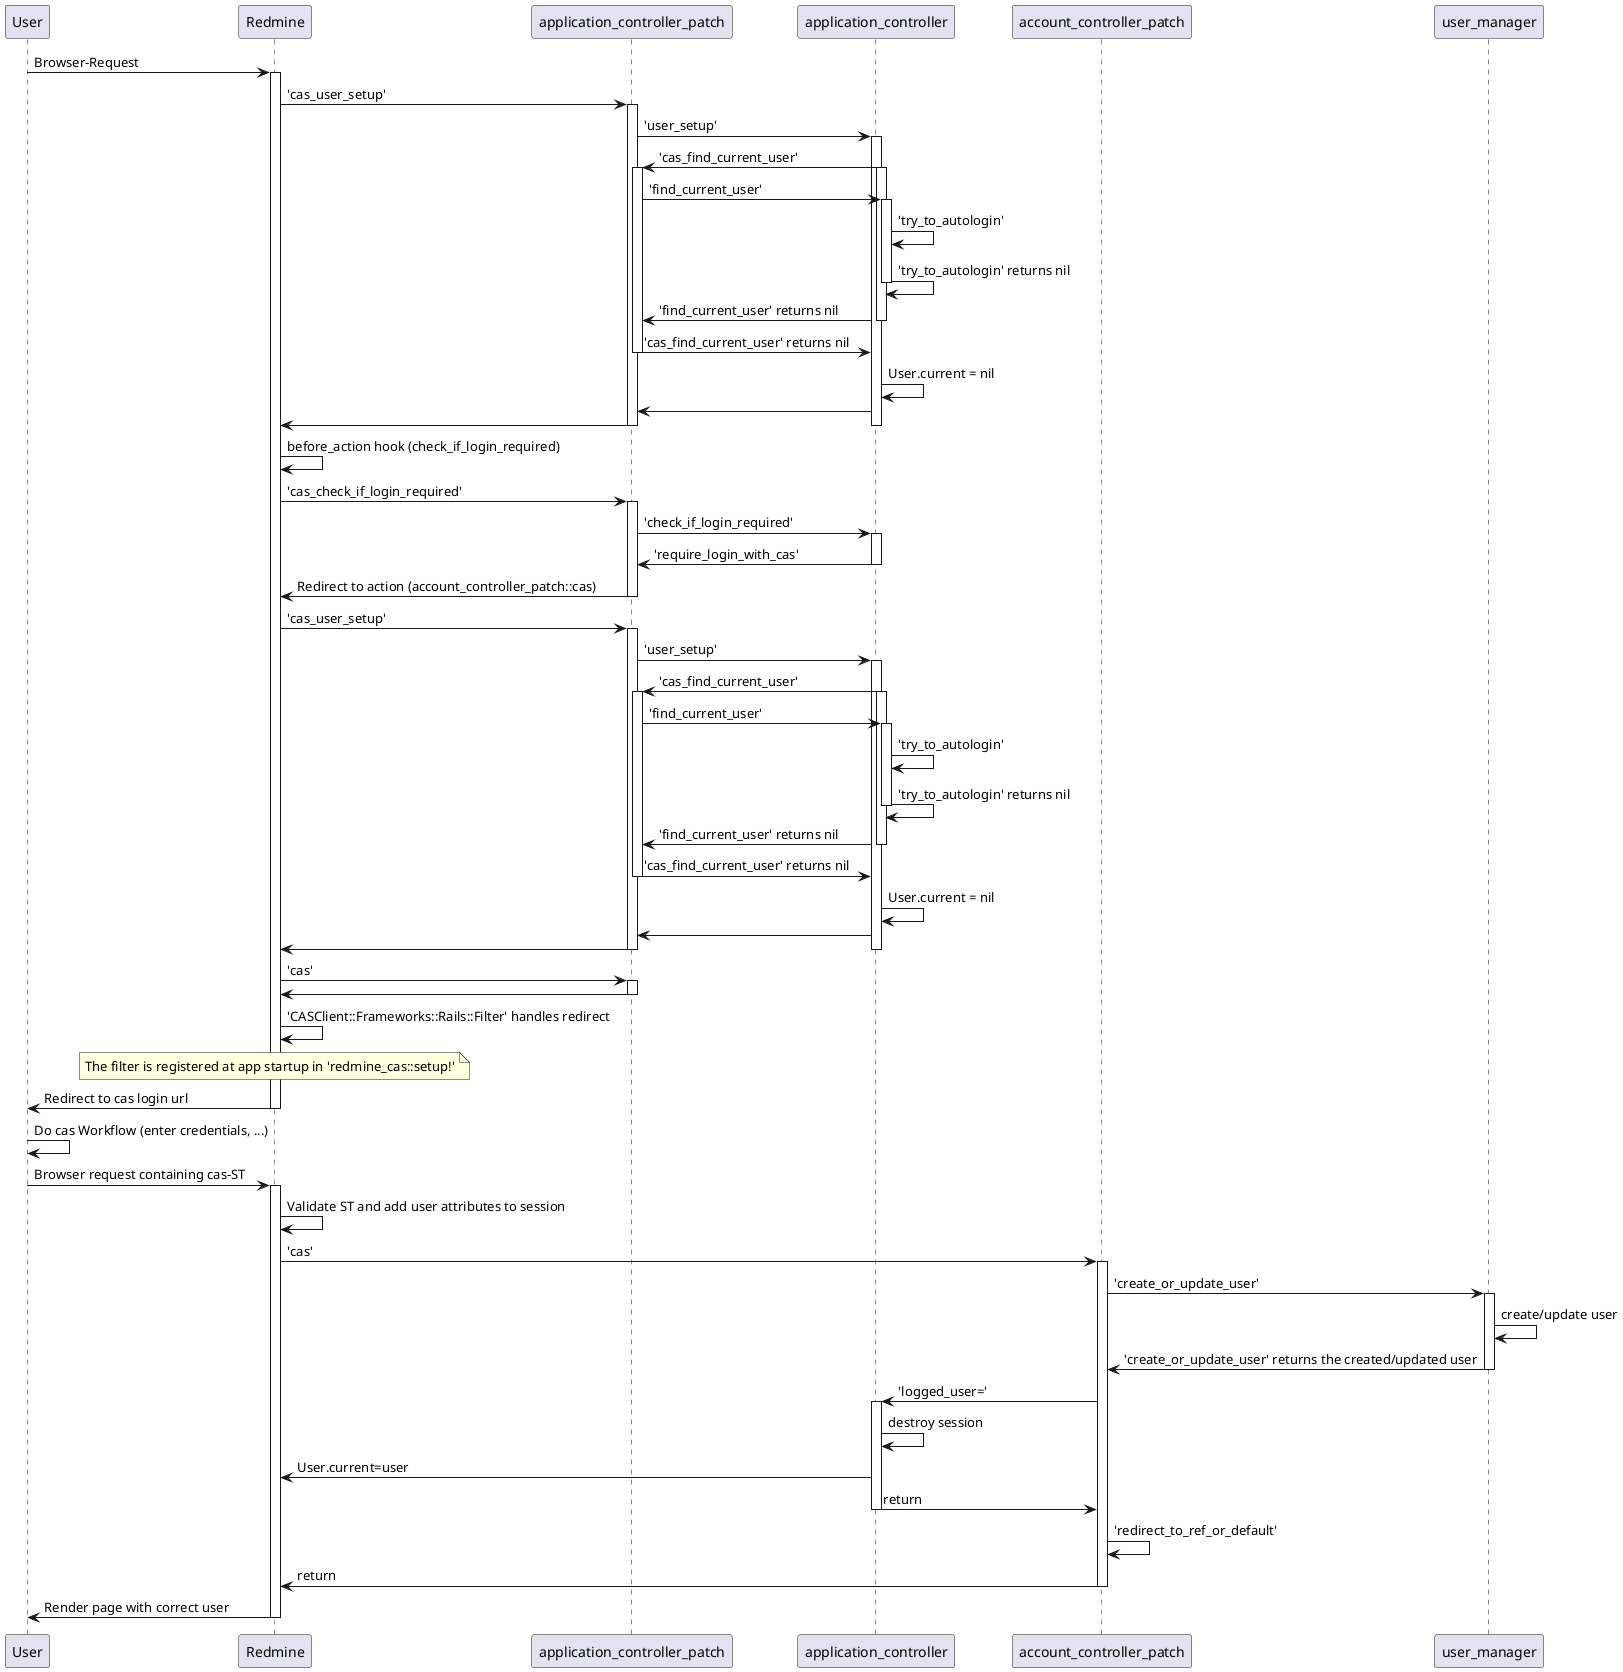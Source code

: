 @startuml
User -> Redmine : Browser-Request
activate Redmine
Redmine -> application_controller_patch : 'cas_user_setup'
activate application_controller_patch
application_controller_patch -> application_controller : 'user_setup'
activate application_controller
application_controller -> application_controller_patch: 'cas_find_current_user'
activate application_controller_patch
activate application_controller
application_controller_patch -> application_controller: 'find_current_user'
activate application_controller
application_controller -> application_controller: 'try_to_autologin'
application_controller -> application_controller: 'try_to_autologin' returns nil
deactivate application_controller
application_controller -> application_controller_patch: 'find_current_user' returns nil
deactivate application_controller
application_controller_patch -> application_controller: 'cas_find_current_user' returns nil
deactivate application_controller_patch
application_controller -> application_controller: User.current = nil
application_controller -> application_controller_patch
application_controller_patch -> Redmine
deactivate application_controller_patch
deactivate application_controller
Redmine -> Redmine: before_action hook (check_if_login_required)
Redmine -> application_controller_patch : 'cas_check_if_login_required'
activate application_controller_patch
application_controller_patch -> application_controller : 'check_if_login_required'
activate application_controller
application_controller -> application_controller_patch: 'require_login_with_cas'
deactivate application_controller
application_controller_patch -> Redmine: Redirect to action (account_controller_patch::cas)
deactivate application_controller_patch
Redmine -> application_controller_patch : 'cas_user_setup'
activate application_controller_patch
application_controller_patch -> application_controller : 'user_setup'
activate application_controller
application_controller -> application_controller_patch: 'cas_find_current_user'
activate application_controller_patch
activate application_controller
application_controller_patch -> application_controller: 'find_current_user'
activate application_controller
application_controller -> application_controller: 'try_to_autologin'
application_controller -> application_controller: 'try_to_autologin' returns nil
deactivate application_controller
application_controller -> application_controller_patch: 'find_current_user' returns nil
deactivate application_controller
application_controller_patch -> application_controller: 'cas_find_current_user' returns nil
deactivate application_controller_patch
application_controller -> application_controller: User.current = nil
application_controller -> application_controller_patch
application_controller_patch -> Redmine
deactivate application_controller_patch
deactivate application_controller
Redmine -> application_controller_patch: 'cas'
activate application_controller_patch
application_controller_patch -> Redmine
deactivate application_controller_patch
Redmine -> Redmine: 'CASClient::Frameworks::Rails::Filter' handles redirect
note over Redmine: The filter is registered at app startup in 'redmine_cas::setup!'
Redmine -> User: Redirect to cas login url
deactivate Redmine
User -> User: Do cas Workflow (enter credentials, ...)
User -> Redmine: Browser request containing cas-ST
activate Redmine
Redmine -> Redmine: Validate ST and add user attributes to session
Redmine -> account_controller_patch: 'cas'
activate account_controller_patch
account_controller_patch -> user_manager: 'create_or_update_user'
activate user_manager
user_manager -> user_manager: create/update user
user_manager -> account_controller_patch: 'create_or_update_user' returns the created/updated user
deactivate user_manager
account_controller_patch -> application_controller: 'logged_user='
activate application_controller
application_controller -> application_controller: destroy session
application_controller -> Redmine: User.current=user
application_controller -> account_controller_patch: return
deactivate application_controller
account_controller_patch -> account_controller_patch: 'redirect_to_ref_or_default'
account_controller_patch -> Redmine: return
deactivate account_controller_patch
Redmine -> User: Render page with correct user
deactivate Redmine
@enduml

/'
EcoSystem plantuml link:
https://ecosystem.cloudogu.com/plantuml/uml/xLTDRzim3BtxLt0dfy2ItGramDQXFo0Vsr5G9JaMeaYU93VelnybErxIn4uS93tbLBSc-SX7yh5UEc5X_1rcWc-a5f31Jsks-CVnJFojXFC9PLw-KIzs9idE5BreMIh9g9T64sQqjqOfOKb9FIimLCge8nK68qxugap_n-fpJ7gZTg86l05O7IZdgcgAogNcX5NM2krZXHVNTbLMvsh7h8PdD9W1HF7sdNX3QEMDCYkfqvi40Oijizg1bYhXucwTE-Re9iWNTEVqp0n3xzsEFlGbOaqQO9X6iEieXBC4x3JYqcBEKxwdDirZ1gyYDrQGu6eq5CQiOSGAmTP4vYIE5B6eNj8A_ZHKhZhYt5-xhWM-VXqQY0PmAtr1a87q1dlGTWeV485vy0QQTeqeOwR25JZAA4Fqfuj7vt667cVeSOOUP-ZJpz3vlRoLmWmjuzIjJ9z_p9-LHCwpxCNIZTWQktPPDgDIuOyNgNmOWO9gheJ3KQW5Ez46qSmRTgCDjIW4vD4UPB1SIOVFWWFr8IzmdbhKF90wt9Re50vAbaKf_9BkvnU6uV0ye2N4FOJA7epXZeLbywbIk_wgFVvWDRaoMnXXXVYU8J0-IQhSLvXC9a-jMrj6yu43jlx0WK0ZbLhgLOWudYzwFtdQCB-faZmOpHU0v07b7C8w8HlUojVA8vjObXFEORCE1gZh01uDJuTXqlKYH8_7PqCrNTKhRmM68iQIgWpfVXJbVVDa_vVZM7MeRtMS-Ex8eQ-qaucqskDnk6eJtY3KTEvFma6kVHnq2Y0Es4hm23sznsNYE53MlBTTxuxGpj6-B4vZnJsmdVJMD5voE_few-xUJXV2nRGY3sta8gULycbloBRC4mbsJVS9cT0S2IYnxn3-JSMLjL4sFWv8u_aF
'/